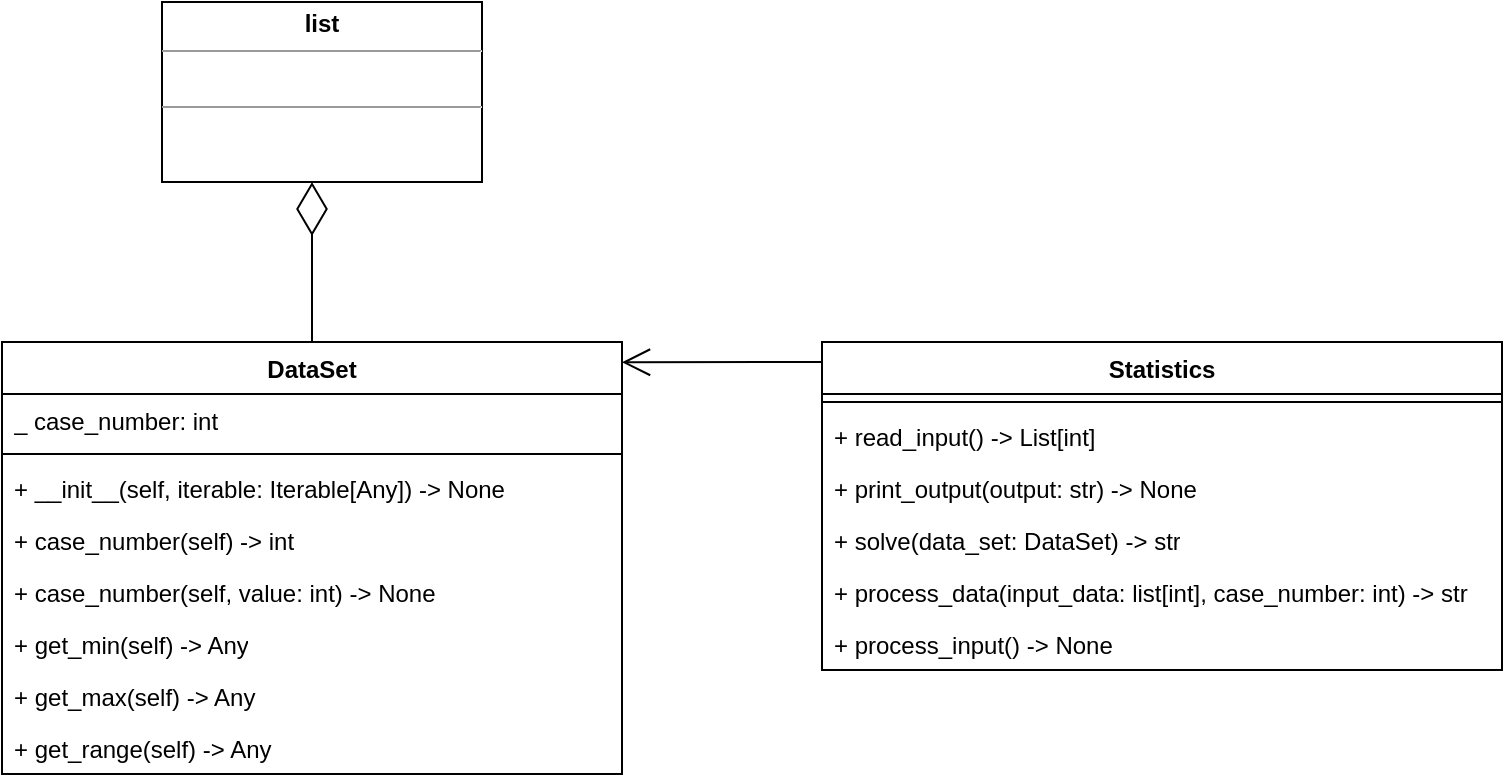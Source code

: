 <mxfile version="23.0.2" type="device">
  <diagram name="Page-1" id="Fli3r3L8Q8XuAHKjsMvR">
    <mxGraphModel dx="914" dy="596" grid="1" gridSize="10" guides="1" tooltips="1" connect="1" arrows="1" fold="1" page="1" pageScale="1" pageWidth="850" pageHeight="1100" math="0" shadow="0">
      <root>
        <mxCell id="0" />
        <mxCell id="1" parent="0" />
        <mxCell id="rp4Cu_HPyB83KzF19tbY-19" value="" style="group" vertex="1" connectable="0" parent="1">
          <mxGeometry x="80" y="200" width="750" height="216" as="geometry" />
        </mxCell>
        <mxCell id="rp4Cu_HPyB83KzF19tbY-1" value="DataSet" style="swimlane;fontStyle=1;align=center;verticalAlign=top;childLayout=stackLayout;horizontal=1;startSize=26;horizontalStack=0;resizeParent=1;resizeParentMax=0;resizeLast=0;collapsible=1;marginBottom=0;whiteSpace=wrap;html=1;" vertex="1" parent="rp4Cu_HPyB83KzF19tbY-19">
          <mxGeometry width="310" height="216" as="geometry" />
        </mxCell>
        <mxCell id="rp4Cu_HPyB83KzF19tbY-2" value="_ case_number: int" style="text;strokeColor=none;fillColor=none;align=left;verticalAlign=top;spacingLeft=4;spacingRight=4;overflow=hidden;rotatable=0;points=[[0,0.5],[1,0.5]];portConstraint=eastwest;whiteSpace=wrap;html=1;" vertex="1" parent="rp4Cu_HPyB83KzF19tbY-1">
          <mxGeometry y="26" width="310" height="26" as="geometry" />
        </mxCell>
        <mxCell id="rp4Cu_HPyB83KzF19tbY-3" value="" style="line;strokeWidth=1;fillColor=none;align=left;verticalAlign=middle;spacingTop=-1;spacingLeft=3;spacingRight=3;rotatable=0;labelPosition=right;points=[];portConstraint=eastwest;strokeColor=inherit;" vertex="1" parent="rp4Cu_HPyB83KzF19tbY-1">
          <mxGeometry y="52" width="310" height="8" as="geometry" />
        </mxCell>
        <mxCell id="rp4Cu_HPyB83KzF19tbY-4" value="+ __init__(self, iterable: Iterable[Any]) -&amp;gt; None" style="text;strokeColor=none;fillColor=none;align=left;verticalAlign=top;spacingLeft=4;spacingRight=4;overflow=hidden;rotatable=0;points=[[0,0.5],[1,0.5]];portConstraint=eastwest;whiteSpace=wrap;html=1;" vertex="1" parent="rp4Cu_HPyB83KzF19tbY-1">
          <mxGeometry y="60" width="310" height="26" as="geometry" />
        </mxCell>
        <mxCell id="rp4Cu_HPyB83KzF19tbY-9" value="+ case_number(self) -&amp;gt; int" style="text;strokeColor=none;fillColor=none;align=left;verticalAlign=top;spacingLeft=4;spacingRight=4;overflow=hidden;rotatable=0;points=[[0,0.5],[1,0.5]];portConstraint=eastwest;whiteSpace=wrap;html=1;" vertex="1" parent="rp4Cu_HPyB83KzF19tbY-1">
          <mxGeometry y="86" width="310" height="26" as="geometry" />
        </mxCell>
        <mxCell id="rp4Cu_HPyB83KzF19tbY-10" value="+ case_number(self, value: int) -&amp;gt; None" style="text;strokeColor=none;fillColor=none;align=left;verticalAlign=top;spacingLeft=4;spacingRight=4;overflow=hidden;rotatable=0;points=[[0,0.5],[1,0.5]];portConstraint=eastwest;whiteSpace=wrap;html=1;" vertex="1" parent="rp4Cu_HPyB83KzF19tbY-1">
          <mxGeometry y="112" width="310" height="26" as="geometry" />
        </mxCell>
        <mxCell id="rp4Cu_HPyB83KzF19tbY-11" value="+ get_min(self) -&amp;gt; Any" style="text;strokeColor=none;fillColor=none;align=left;verticalAlign=top;spacingLeft=4;spacingRight=4;overflow=hidden;rotatable=0;points=[[0,0.5],[1,0.5]];portConstraint=eastwest;whiteSpace=wrap;html=1;" vertex="1" parent="rp4Cu_HPyB83KzF19tbY-1">
          <mxGeometry y="138" width="310" height="26" as="geometry" />
        </mxCell>
        <mxCell id="rp4Cu_HPyB83KzF19tbY-12" value="+ get_max(self) -&amp;gt; Any" style="text;strokeColor=none;fillColor=none;align=left;verticalAlign=top;spacingLeft=4;spacingRight=4;overflow=hidden;rotatable=0;points=[[0,0.5],[1,0.5]];portConstraint=eastwest;whiteSpace=wrap;html=1;" vertex="1" parent="rp4Cu_HPyB83KzF19tbY-1">
          <mxGeometry y="164" width="310" height="26" as="geometry" />
        </mxCell>
        <mxCell id="rp4Cu_HPyB83KzF19tbY-13" value="+ get_range(self) -&amp;gt; Any" style="text;strokeColor=none;fillColor=none;align=left;verticalAlign=top;spacingLeft=4;spacingRight=4;overflow=hidden;rotatable=0;points=[[0,0.5],[1,0.5]];portConstraint=eastwest;whiteSpace=wrap;html=1;" vertex="1" parent="rp4Cu_HPyB83KzF19tbY-1">
          <mxGeometry y="190" width="310" height="26" as="geometry" />
        </mxCell>
        <mxCell id="rp4Cu_HPyB83KzF19tbY-5" value="Statistics" style="swimlane;fontStyle=1;align=center;verticalAlign=top;childLayout=stackLayout;horizontal=1;startSize=26;horizontalStack=0;resizeParent=1;resizeParentMax=0;resizeLast=0;collapsible=1;marginBottom=0;whiteSpace=wrap;html=1;" vertex="1" parent="rp4Cu_HPyB83KzF19tbY-19">
          <mxGeometry x="410" width="340" height="164" as="geometry" />
        </mxCell>
        <mxCell id="rp4Cu_HPyB83KzF19tbY-7" value="" style="line;strokeWidth=1;fillColor=none;align=left;verticalAlign=middle;spacingTop=-1;spacingLeft=3;spacingRight=3;rotatable=0;labelPosition=right;points=[];portConstraint=eastwest;strokeColor=inherit;" vertex="1" parent="rp4Cu_HPyB83KzF19tbY-5">
          <mxGeometry y="26" width="340" height="8" as="geometry" />
        </mxCell>
        <mxCell id="rp4Cu_HPyB83KzF19tbY-8" value="+ read_input() -&amp;gt; List[int]" style="text;strokeColor=none;fillColor=none;align=left;verticalAlign=top;spacingLeft=4;spacingRight=4;overflow=hidden;rotatable=0;points=[[0,0.5],[1,0.5]];portConstraint=eastwest;whiteSpace=wrap;html=1;" vertex="1" parent="rp4Cu_HPyB83KzF19tbY-5">
          <mxGeometry y="34" width="340" height="26" as="geometry" />
        </mxCell>
        <mxCell id="rp4Cu_HPyB83KzF19tbY-14" value="+ print_output(output: str) -&amp;gt; None" style="text;strokeColor=none;fillColor=none;align=left;verticalAlign=top;spacingLeft=4;spacingRight=4;overflow=hidden;rotatable=0;points=[[0,0.5],[1,0.5]];portConstraint=eastwest;whiteSpace=wrap;html=1;" vertex="1" parent="rp4Cu_HPyB83KzF19tbY-5">
          <mxGeometry y="60" width="340" height="26" as="geometry" />
        </mxCell>
        <mxCell id="rp4Cu_HPyB83KzF19tbY-15" value="+ solve(data_set: DataSet) -&amp;gt; str" style="text;strokeColor=none;fillColor=none;align=left;verticalAlign=top;spacingLeft=4;spacingRight=4;overflow=hidden;rotatable=0;points=[[0,0.5],[1,0.5]];portConstraint=eastwest;whiteSpace=wrap;html=1;" vertex="1" parent="rp4Cu_HPyB83KzF19tbY-5">
          <mxGeometry y="86" width="340" height="26" as="geometry" />
        </mxCell>
        <mxCell id="rp4Cu_HPyB83KzF19tbY-16" value="+ process_data(input_data: list[int], case_number: int) -&amp;gt; str" style="text;strokeColor=none;fillColor=none;align=left;verticalAlign=top;spacingLeft=4;spacingRight=4;overflow=hidden;rotatable=0;points=[[0,0.5],[1,0.5]];portConstraint=eastwest;whiteSpace=wrap;html=1;" vertex="1" parent="rp4Cu_HPyB83KzF19tbY-5">
          <mxGeometry y="112" width="340" height="26" as="geometry" />
        </mxCell>
        <mxCell id="rp4Cu_HPyB83KzF19tbY-17" value="+ process_input() -&amp;gt; None" style="text;strokeColor=none;fillColor=none;align=left;verticalAlign=top;spacingLeft=4;spacingRight=4;overflow=hidden;rotatable=0;points=[[0,0.5],[1,0.5]];portConstraint=eastwest;whiteSpace=wrap;html=1;" vertex="1" parent="rp4Cu_HPyB83KzF19tbY-5">
          <mxGeometry y="138" width="340" height="26" as="geometry" />
        </mxCell>
        <mxCell id="rp4Cu_HPyB83KzF19tbY-18" value="" style="endArrow=open;endFill=1;endSize=12;html=1;rounded=0;entryX=1;entryY=0.047;entryDx=0;entryDy=0;entryPerimeter=0;" edge="1" parent="rp4Cu_HPyB83KzF19tbY-19" target="rp4Cu_HPyB83KzF19tbY-1">
          <mxGeometry width="160" relative="1" as="geometry">
            <mxPoint x="410" y="10" as="sourcePoint" />
            <mxPoint x="530" y="290" as="targetPoint" />
          </mxGeometry>
        </mxCell>
        <mxCell id="rp4Cu_HPyB83KzF19tbY-20" value="" style="endArrow=diamondThin;endFill=0;endSize=24;html=1;rounded=0;exitX=0.5;exitY=0;exitDx=0;exitDy=0;" edge="1" parent="1" source="rp4Cu_HPyB83KzF19tbY-1">
          <mxGeometry width="160" relative="1" as="geometry">
            <mxPoint x="210" y="150" as="sourcePoint" />
            <mxPoint x="235" y="120" as="targetPoint" />
          </mxGeometry>
        </mxCell>
        <mxCell id="rp4Cu_HPyB83KzF19tbY-24" value="&lt;p style=&quot;margin:0px;margin-top:4px;text-align:center;&quot;&gt;&lt;b&gt;list&lt;/b&gt;&lt;/p&gt;&lt;hr size=&quot;1&quot;&gt;&lt;p style=&quot;margin:0px;margin-left:4px;&quot;&gt;&lt;br&gt;&lt;/p&gt;&lt;hr size=&quot;1&quot;&gt;&lt;p style=&quot;margin:0px;margin-left:4px;&quot;&gt;&lt;br&gt;&lt;/p&gt;" style="verticalAlign=top;align=left;overflow=fill;fontSize=12;fontFamily=Helvetica;html=1;whiteSpace=wrap;" vertex="1" parent="1">
          <mxGeometry x="160" y="30" width="160" height="90" as="geometry" />
        </mxCell>
      </root>
    </mxGraphModel>
  </diagram>
</mxfile>
